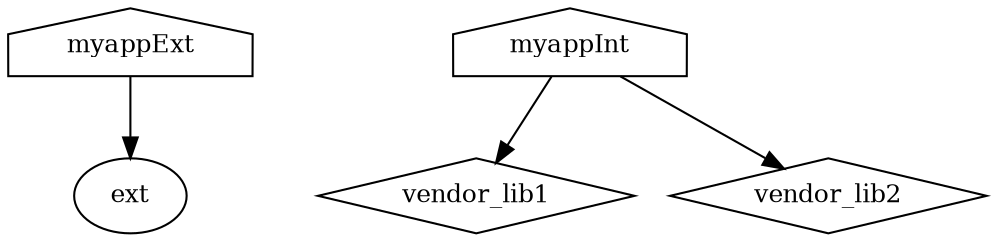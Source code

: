 digraph GG {
node [
  fontsize = "12"
];
    "node5" [ label="myappExt" shape="house"];
    "node7" [ label="ext" shape="ellipse"];
    "node5" -> "node7" // myappExt -> ext
    "node0" [ label="myappInt" shape="house"];
    "node3" [ label="vendor_lib1" shape="diamond"];
    "node0" -> "node3" // myappInt -> vendor_lib1
    "node4" [ label="vendor_lib2" shape="diamond"];
    "node0" -> "node4" // myappInt -> vendor_lib2
}
